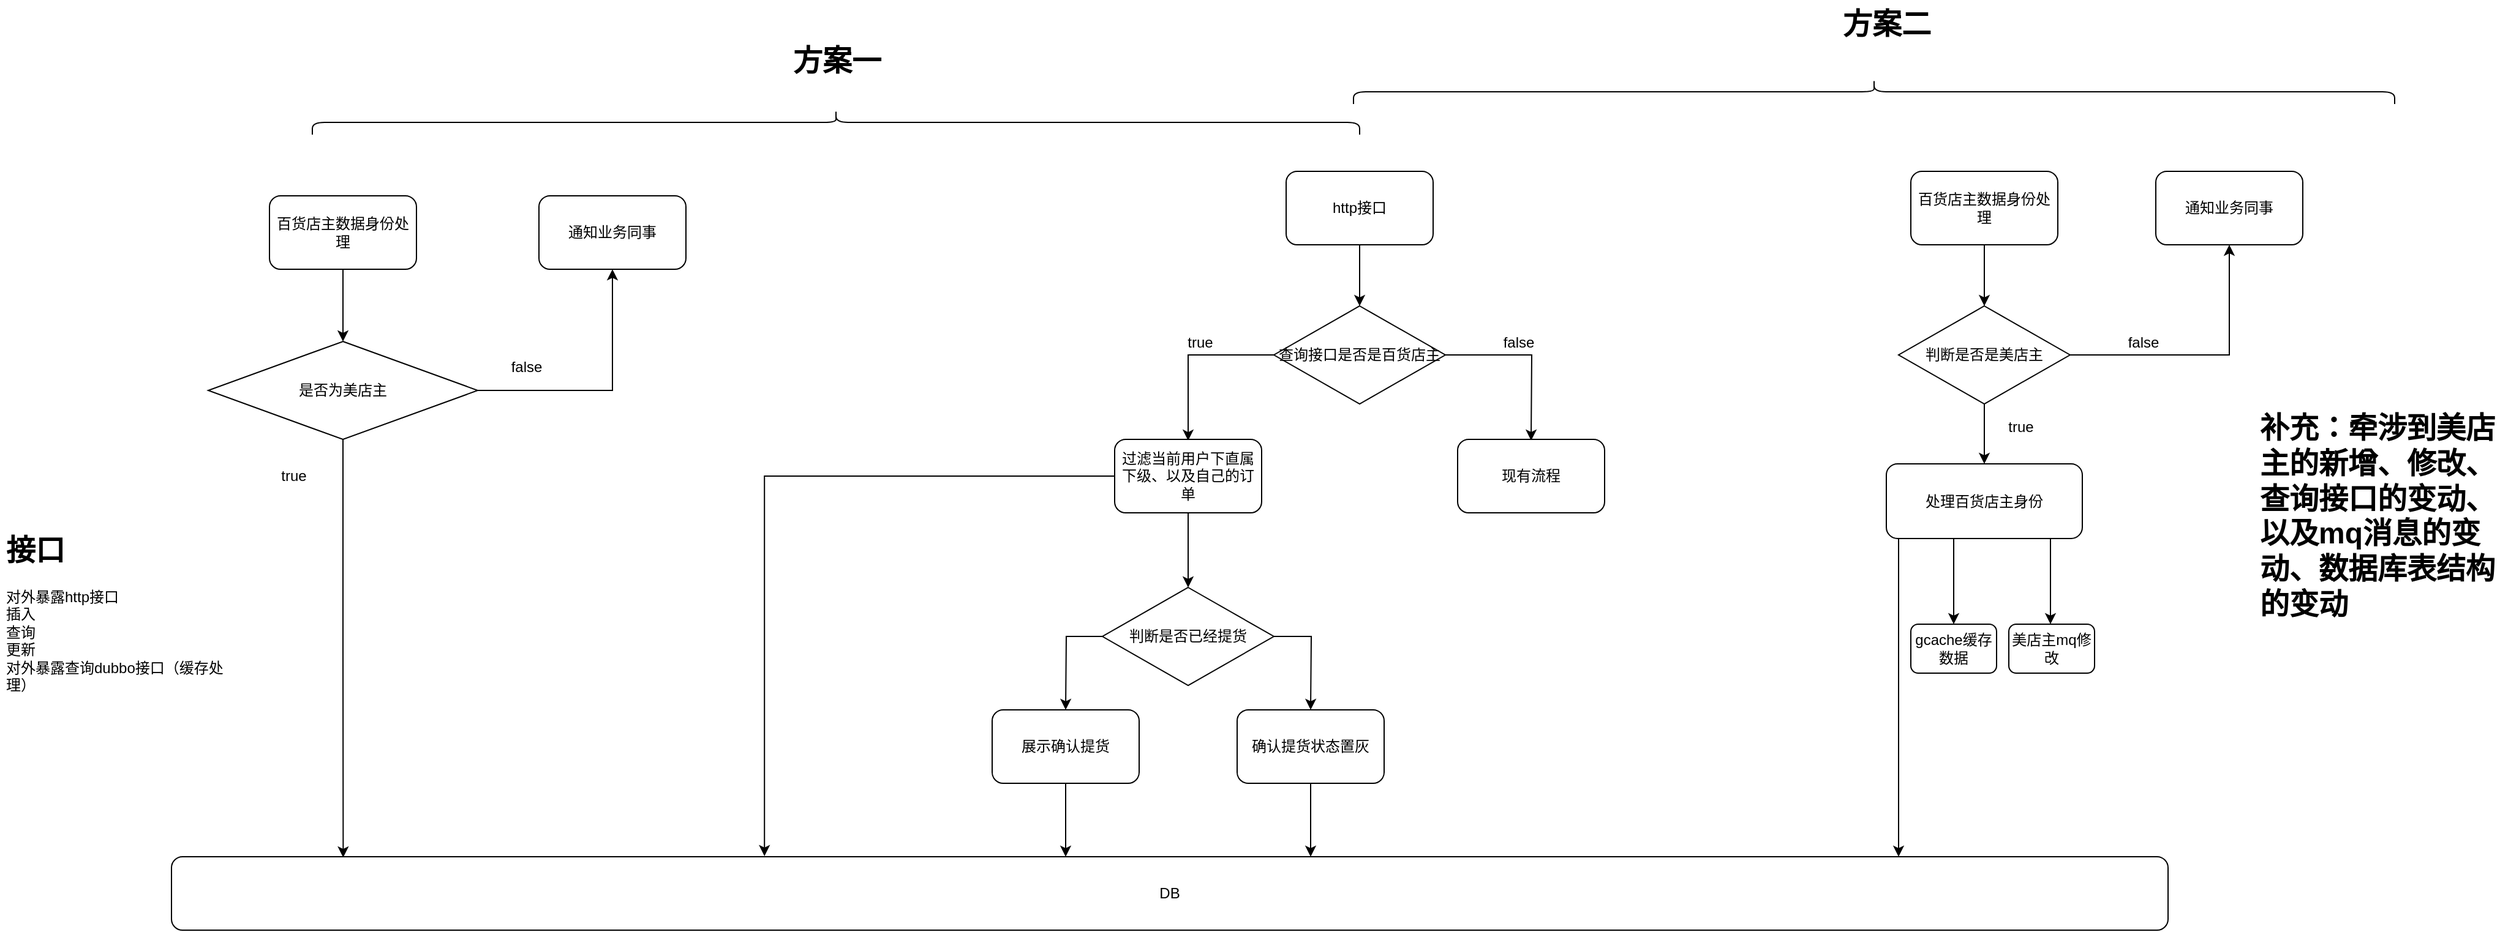 <mxfile version="12.4.3" type="github" pages="1"><diagram id="RSas_C6-PpmYK34gIxYF" name="Page-1"><mxGraphModel dx="2048" dy="1856" grid="1" gridSize="10" guides="1" tooltips="1" connect="1" arrows="1" fold="1" page="1" pageScale="1" pageWidth="827" pageHeight="1169" math="0" shadow="0"><root><mxCell id="0"/><mxCell id="1" parent="0"/><mxCell id="9qBJDwSwtrpI6jrmOaJZ-3" value="" style="edgeStyle=orthogonalEdgeStyle;rounded=0;orthogonalLoop=1;jettySize=auto;html=1;" edge="1" parent="1" source="9qBJDwSwtrpI6jrmOaJZ-1"><mxGeometry relative="1" as="geometry"><mxPoint x="650" y="140" as="targetPoint"/></mxGeometry></mxCell><mxCell id="9qBJDwSwtrpI6jrmOaJZ-1" value="http接口" style="rounded=1;whiteSpace=wrap;html=1;" vertex="1" parent="1"><mxGeometry x="590" y="30" width="120" height="60" as="geometry"/></mxCell><mxCell id="9qBJDwSwtrpI6jrmOaJZ-10" style="edgeStyle=orthogonalEdgeStyle;rounded=0;orthogonalLoop=1;jettySize=auto;html=1;entryX=0.5;entryY=0.017;entryDx=0;entryDy=0;entryPerimeter=0;" edge="1" parent="1" source="9qBJDwSwtrpI6jrmOaJZ-4" target="9qBJDwSwtrpI6jrmOaJZ-21"><mxGeometry relative="1" as="geometry"><mxPoint x="510" y="240" as="targetPoint"/></mxGeometry></mxCell><mxCell id="9qBJDwSwtrpI6jrmOaJZ-13" style="edgeStyle=orthogonalEdgeStyle;rounded=0;orthogonalLoop=1;jettySize=auto;html=1;" edge="1" parent="1" source="9qBJDwSwtrpI6jrmOaJZ-4"><mxGeometry relative="1" as="geometry"><mxPoint x="790" y="250" as="targetPoint"/></mxGeometry></mxCell><mxCell id="9qBJDwSwtrpI6jrmOaJZ-4" value="查询接口是否是百货店主" style="rhombus;whiteSpace=wrap;html=1;" vertex="1" parent="1"><mxGeometry x="580" y="140" width="140" height="80" as="geometry"/></mxCell><mxCell id="9qBJDwSwtrpI6jrmOaJZ-11" value="true" style="text;html=1;strokeColor=none;fillColor=none;align=center;verticalAlign=middle;whiteSpace=wrap;rounded=0;" vertex="1" parent="1"><mxGeometry x="500" y="160" width="40" height="20" as="geometry"/></mxCell><mxCell id="9qBJDwSwtrpI6jrmOaJZ-15" value="false" style="text;html=1;strokeColor=none;fillColor=none;align=center;verticalAlign=middle;whiteSpace=wrap;rounded=0;" vertex="1" parent="1"><mxGeometry x="760" y="160" width="40" height="20" as="geometry"/></mxCell><mxCell id="9qBJDwSwtrpI6jrmOaJZ-16" value="现有流程" style="rounded=1;whiteSpace=wrap;html=1;" vertex="1" parent="1"><mxGeometry x="730" y="249" width="120" height="60" as="geometry"/></mxCell><mxCell id="9qBJDwSwtrpI6jrmOaJZ-23" value="" style="edgeStyle=orthogonalEdgeStyle;rounded=0;orthogonalLoop=1;jettySize=auto;html=1;" edge="1" parent="1" source="9qBJDwSwtrpI6jrmOaJZ-21"><mxGeometry relative="1" as="geometry"><mxPoint x="510" y="370" as="targetPoint"/></mxGeometry></mxCell><mxCell id="9qBJDwSwtrpI6jrmOaJZ-69" style="edgeStyle=orthogonalEdgeStyle;rounded=0;orthogonalLoop=1;jettySize=auto;html=1;exitX=0;exitY=0.5;exitDx=0;exitDy=0;entryX=0.297;entryY=-0.009;entryDx=0;entryDy=0;entryPerimeter=0;" edge="1" parent="1" source="9qBJDwSwtrpI6jrmOaJZ-21" target="9qBJDwSwtrpI6jrmOaJZ-29"><mxGeometry relative="1" as="geometry"/></mxCell><mxCell id="9qBJDwSwtrpI6jrmOaJZ-21" value="&lt;span style=&quot;white-space: normal&quot;&gt;过滤当前用户下直属下级、以及自己的订单&lt;/span&gt;" style="rounded=1;whiteSpace=wrap;html=1;" vertex="1" parent="1"><mxGeometry x="450" y="249" width="120" height="60" as="geometry"/></mxCell><mxCell id="9qBJDwSwtrpI6jrmOaJZ-25" style="edgeStyle=orthogonalEdgeStyle;rounded=0;orthogonalLoop=1;jettySize=auto;html=1;" edge="1" parent="1" source="9qBJDwSwtrpI6jrmOaJZ-24"><mxGeometry relative="1" as="geometry"><mxPoint x="410" y="470" as="targetPoint"/></mxGeometry></mxCell><mxCell id="9qBJDwSwtrpI6jrmOaJZ-26" style="edgeStyle=orthogonalEdgeStyle;rounded=0;orthogonalLoop=1;jettySize=auto;html=1;" edge="1" parent="1" source="9qBJDwSwtrpI6jrmOaJZ-24"><mxGeometry relative="1" as="geometry"><mxPoint x="610" y="470" as="targetPoint"/></mxGeometry></mxCell><mxCell id="9qBJDwSwtrpI6jrmOaJZ-24" value="判断是否已经提货" style="rhombus;whiteSpace=wrap;html=1;" vertex="1" parent="1"><mxGeometry x="440" y="370" width="140" height="80" as="geometry"/></mxCell><mxCell id="9qBJDwSwtrpI6jrmOaJZ-30" value="" style="edgeStyle=orthogonalEdgeStyle;rounded=0;orthogonalLoop=1;jettySize=auto;html=1;" edge="1" parent="1" source="9qBJDwSwtrpI6jrmOaJZ-27" target="9qBJDwSwtrpI6jrmOaJZ-29"><mxGeometry relative="1" as="geometry"><Array as="points"><mxPoint x="410" y="580"/><mxPoint x="410" y="580"/></Array></mxGeometry></mxCell><mxCell id="9qBJDwSwtrpI6jrmOaJZ-27" value="展示确认提货" style="rounded=1;whiteSpace=wrap;html=1;" vertex="1" parent="1"><mxGeometry x="350" y="470" width="120" height="60" as="geometry"/></mxCell><mxCell id="9qBJDwSwtrpI6jrmOaJZ-32" value="" style="edgeStyle=orthogonalEdgeStyle;rounded=0;orthogonalLoop=1;jettySize=auto;html=1;" edge="1" parent="1" source="9qBJDwSwtrpI6jrmOaJZ-28" target="9qBJDwSwtrpI6jrmOaJZ-29"><mxGeometry relative="1" as="geometry"><Array as="points"><mxPoint x="610" y="590"/><mxPoint x="610" y="590"/></Array></mxGeometry></mxCell><mxCell id="9qBJDwSwtrpI6jrmOaJZ-28" value="确认提货状态置灰" style="rounded=1;whiteSpace=wrap;html=1;" vertex="1" parent="1"><mxGeometry x="550" y="470" width="120" height="60" as="geometry"/></mxCell><mxCell id="9qBJDwSwtrpI6jrmOaJZ-29" value="DB" style="rounded=1;whiteSpace=wrap;html=1;" vertex="1" parent="1"><mxGeometry x="-320" y="590" width="1630" height="60" as="geometry"/></mxCell><mxCell id="9qBJDwSwtrpI6jrmOaJZ-38" style="edgeStyle=orthogonalEdgeStyle;rounded=0;orthogonalLoop=1;jettySize=auto;html=1;entryX=0.5;entryY=0;entryDx=0;entryDy=0;" edge="1" parent="1" source="9qBJDwSwtrpI6jrmOaJZ-34" target="9qBJDwSwtrpI6jrmOaJZ-37"><mxGeometry relative="1" as="geometry"/></mxCell><mxCell id="9qBJDwSwtrpI6jrmOaJZ-34" value="百货店主数据身份处理" style="rounded=1;whiteSpace=wrap;html=1;" vertex="1" parent="1"><mxGeometry x="-240" y="50" width="120" height="60" as="geometry"/></mxCell><mxCell id="9qBJDwSwtrpI6jrmOaJZ-39" style="edgeStyle=orthogonalEdgeStyle;rounded=0;orthogonalLoop=1;jettySize=auto;html=1;entryX=0.086;entryY=0.01;entryDx=0;entryDy=0;entryPerimeter=0;" edge="1" parent="1" source="9qBJDwSwtrpI6jrmOaJZ-37" target="9qBJDwSwtrpI6jrmOaJZ-29"><mxGeometry relative="1" as="geometry"><mxPoint x="-180" y="580" as="targetPoint"/></mxGeometry></mxCell><mxCell id="9qBJDwSwtrpI6jrmOaJZ-41" style="edgeStyle=orthogonalEdgeStyle;rounded=0;orthogonalLoop=1;jettySize=auto;html=1;entryX=0.5;entryY=1;entryDx=0;entryDy=0;" edge="1" parent="1" source="9qBJDwSwtrpI6jrmOaJZ-37" target="9qBJDwSwtrpI6jrmOaJZ-44"><mxGeometry relative="1" as="geometry"><mxPoint x="40" y="150" as="targetPoint"/></mxGeometry></mxCell><mxCell id="9qBJDwSwtrpI6jrmOaJZ-37" value="是否为美店主" style="rhombus;whiteSpace=wrap;html=1;" vertex="1" parent="1"><mxGeometry x="-290" y="169" width="220" height="80" as="geometry"/></mxCell><mxCell id="9qBJDwSwtrpI6jrmOaJZ-40" value="true" style="text;html=1;strokeColor=none;fillColor=none;align=center;verticalAlign=middle;whiteSpace=wrap;rounded=0;" vertex="1" parent="1"><mxGeometry x="-240" y="269" width="40" height="20" as="geometry"/></mxCell><mxCell id="9qBJDwSwtrpI6jrmOaJZ-42" value="false" style="text;html=1;strokeColor=none;fillColor=none;align=center;verticalAlign=middle;whiteSpace=wrap;rounded=0;" vertex="1" parent="1"><mxGeometry x="-50" y="180" width="40" height="20" as="geometry"/></mxCell><mxCell id="9qBJDwSwtrpI6jrmOaJZ-44" value="通知业务同事" style="rounded=1;whiteSpace=wrap;html=1;" vertex="1" parent="1"><mxGeometry x="-20" y="50" width="120" height="60" as="geometry"/></mxCell><mxCell id="9qBJDwSwtrpI6jrmOaJZ-46" style="edgeStyle=orthogonalEdgeStyle;rounded=0;orthogonalLoop=1;jettySize=auto;html=1;" edge="1" parent="1" source="9qBJDwSwtrpI6jrmOaJZ-45"><mxGeometry relative="1" as="geometry"><mxPoint x="1160" y="140" as="targetPoint"/></mxGeometry></mxCell><mxCell id="9qBJDwSwtrpI6jrmOaJZ-45" value="百货店主数据身份处理" style="rounded=1;whiteSpace=wrap;html=1;" vertex="1" parent="1"><mxGeometry x="1100" y="30" width="120" height="60" as="geometry"/></mxCell><mxCell id="9qBJDwSwtrpI6jrmOaJZ-48" style="edgeStyle=orthogonalEdgeStyle;rounded=0;orthogonalLoop=1;jettySize=auto;html=1;exitX=1;exitY=0.5;exitDx=0;exitDy=0;entryX=0.5;entryY=1;entryDx=0;entryDy=0;" edge="1" parent="1" source="9qBJDwSwtrpI6jrmOaJZ-47" target="9qBJDwSwtrpI6jrmOaJZ-49"><mxGeometry relative="1" as="geometry"><mxPoint x="1330" y="120" as="targetPoint"/></mxGeometry></mxCell><mxCell id="9qBJDwSwtrpI6jrmOaJZ-51" style="edgeStyle=orthogonalEdgeStyle;rounded=0;orthogonalLoop=1;jettySize=auto;html=1;exitX=0.5;exitY=1;exitDx=0;exitDy=0;entryX=0.5;entryY=0;entryDx=0;entryDy=0;" edge="1" parent="1" source="9qBJDwSwtrpI6jrmOaJZ-47" target="9qBJDwSwtrpI6jrmOaJZ-52"><mxGeometry relative="1" as="geometry"><mxPoint x="1160" y="260" as="targetPoint"/></mxGeometry></mxCell><mxCell id="9qBJDwSwtrpI6jrmOaJZ-47" value="判断是否是美店主" style="rhombus;whiteSpace=wrap;html=1;" vertex="1" parent="1"><mxGeometry x="1090" y="140" width="140" height="80" as="geometry"/></mxCell><mxCell id="9qBJDwSwtrpI6jrmOaJZ-49" value="通知业务同事" style="rounded=1;whiteSpace=wrap;html=1;" vertex="1" parent="1"><mxGeometry x="1300" y="30" width="120" height="60" as="geometry"/></mxCell><mxCell id="9qBJDwSwtrpI6jrmOaJZ-50" value="false" style="text;html=1;strokeColor=none;fillColor=none;align=center;verticalAlign=middle;whiteSpace=wrap;rounded=0;" vertex="1" parent="1"><mxGeometry x="1270" y="160" width="40" height="20" as="geometry"/></mxCell><mxCell id="9qBJDwSwtrpI6jrmOaJZ-54" style="edgeStyle=orthogonalEdgeStyle;rounded=0;orthogonalLoop=1;jettySize=auto;html=1;exitX=0.25;exitY=1;exitDx=0;exitDy=0;" edge="1" parent="1" source="9qBJDwSwtrpI6jrmOaJZ-52" target="9qBJDwSwtrpI6jrmOaJZ-29"><mxGeometry relative="1" as="geometry"><Array as="points"><mxPoint x="1120" y="329"/><mxPoint x="1090" y="329"/></Array></mxGeometry></mxCell><mxCell id="9qBJDwSwtrpI6jrmOaJZ-60" style="edgeStyle=orthogonalEdgeStyle;rounded=0;orthogonalLoop=1;jettySize=auto;html=1;exitX=0.25;exitY=1;exitDx=0;exitDy=0;entryX=0.25;entryY=0;entryDx=0;entryDy=0;" edge="1" parent="1"><mxGeometry relative="1" as="geometry"><mxPoint x="1137" y="330" as="sourcePoint"/><mxPoint x="1135" y="400" as="targetPoint"/><Array as="points"><mxPoint x="1135" y="330"/></Array></mxGeometry></mxCell><mxCell id="9qBJDwSwtrpI6jrmOaJZ-52" value="处理百货店主身份" style="rounded=1;whiteSpace=wrap;html=1;" vertex="1" parent="1"><mxGeometry x="1080" y="269" width="160" height="61" as="geometry"/></mxCell><mxCell id="9qBJDwSwtrpI6jrmOaJZ-53" value="true" style="text;html=1;strokeColor=none;fillColor=none;align=center;verticalAlign=middle;whiteSpace=wrap;rounded=0;" vertex="1" parent="1"><mxGeometry x="1170" y="229" width="40" height="20" as="geometry"/></mxCell><mxCell id="9qBJDwSwtrpI6jrmOaJZ-57" value="gcache缓存数据" style="rounded=1;whiteSpace=wrap;html=1;" vertex="1" parent="1"><mxGeometry x="1100" y="400" width="70" height="40" as="geometry"/></mxCell><mxCell id="9qBJDwSwtrpI6jrmOaJZ-63" value="美店主mq修改" style="rounded=1;whiteSpace=wrap;html=1;" vertex="1" parent="1"><mxGeometry x="1180" y="400" width="70" height="40" as="geometry"/></mxCell><mxCell id="9qBJDwSwtrpI6jrmOaJZ-64" style="edgeStyle=orthogonalEdgeStyle;rounded=0;orthogonalLoop=1;jettySize=auto;html=1;exitX=0.25;exitY=1;exitDx=0;exitDy=0;entryX=0.25;entryY=0;entryDx=0;entryDy=0;" edge="1" parent="1"><mxGeometry relative="1" as="geometry"><mxPoint x="1216" y="330" as="sourcePoint"/><mxPoint x="1214" y="400" as="targetPoint"/><Array as="points"><mxPoint x="1214" y="330"/></Array></mxGeometry></mxCell><mxCell id="9qBJDwSwtrpI6jrmOaJZ-65" value="&lt;h1&gt;补充：牵涉到美店主的新增、修改、查询接口的变动、以及mq消息的变动、数据库表结构的变动&lt;/h1&gt;" style="text;html=1;strokeColor=none;fillColor=none;spacing=5;spacingTop=-20;whiteSpace=wrap;overflow=hidden;rounded=0;" vertex="1" parent="1"><mxGeometry x="1380" y="220" width="200" height="210" as="geometry"/></mxCell><mxCell id="9qBJDwSwtrpI6jrmOaJZ-67" value="&lt;h1&gt;接口&lt;/h1&gt;&lt;div&gt;对外暴露http接口&lt;/div&gt;&lt;div&gt;插入&lt;/div&gt;&lt;div&gt;查询&lt;/div&gt;&lt;div&gt;更新&lt;/div&gt;&lt;div&gt;对外暴露查询dubbo接口（缓存处理）&lt;/div&gt;" style="text;html=1;strokeColor=none;fillColor=none;spacing=5;spacingTop=-20;whiteSpace=wrap;overflow=hidden;rounded=0;" vertex="1" parent="1"><mxGeometry x="-460" y="320" width="190" height="180" as="geometry"/></mxCell><mxCell id="9qBJDwSwtrpI6jrmOaJZ-72" value="" style="shape=curlyBracket;whiteSpace=wrap;html=1;rounded=1;rotation=90;" vertex="1" parent="1"><mxGeometry x="212.5" y="-437.5" width="20" height="855" as="geometry"/></mxCell><mxCell id="9qBJDwSwtrpI6jrmOaJZ-76" value="方案一" style="text;strokeColor=none;fillColor=none;html=1;fontSize=24;fontStyle=1;verticalAlign=middle;align=center;" vertex="1" parent="1"><mxGeometry x="173" y="-80" width="100" height="40" as="geometry"/></mxCell><mxCell id="9qBJDwSwtrpI6jrmOaJZ-77" value="" style="shape=curlyBracket;whiteSpace=wrap;html=1;rounded=1;rotation=90;" vertex="1" parent="1"><mxGeometry x="1060" y="-460" width="20" height="850" as="geometry"/></mxCell><mxCell id="9qBJDwSwtrpI6jrmOaJZ-79" value="方案二" style="text;strokeColor=none;fillColor=none;html=1;fontSize=24;fontStyle=1;verticalAlign=middle;align=center;" vertex="1" parent="1"><mxGeometry x="1030" y="-110" width="100" height="40" as="geometry"/></mxCell></root></mxGraphModel></diagram></mxfile>